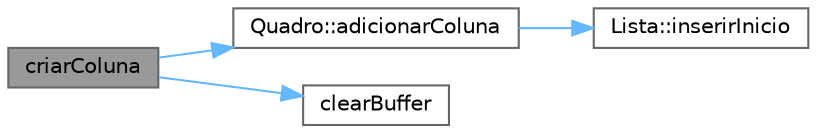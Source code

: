 digraph "criarColuna"
{
 // INTERACTIVE_SVG=YES
 // LATEX_PDF_SIZE
  bgcolor="transparent";
  edge [fontname=Helvetica,fontsize=10,labelfontname=Helvetica,labelfontsize=10];
  node [fontname=Helvetica,fontsize=10,shape=box,height=0.2,width=0.4];
  rankdir="LR";
  Node1 [id="Node000001",label="criarColuna",height=0.2,width=0.4,color="gray40", fillcolor="grey60", style="filled", fontcolor="black",tooltip="Cria e adiciona uma nova coluna ao quadro KanBan."];
  Node1 -> Node2 [id="edge1_Node000001_Node000002",color="steelblue1",style="solid",tooltip=" "];
  Node2 [id="Node000002",label="Quadro::adicionarColuna",height=0.2,width=0.4,color="grey40", fillcolor="white", style="filled",URL="$d1/d13/class_quadro.html#ae21d17fb833175bd68b00970c772fcd3",tooltip="Adiciona uma coluna ao quadro."];
  Node2 -> Node3 [id="edge2_Node000002_Node000003",color="steelblue1",style="solid",tooltip=" "];
  Node3 [id="Node000003",label="Lista::inserirInicio",height=0.2,width=0.4,color="grey40", fillcolor="white", style="filled",URL="$db/dba/class_lista.html#af51fdf08cb850b001a83e43b0a19beab",tooltip="Insere uma coluna no início da lista."];
  Node1 -> Node4 [id="edge3_Node000001_Node000004",color="steelblue1",style="solid",tooltip=" "];
  Node4 [id="Node000004",label="clearBuffer",height=0.2,width=0.4,color="grey40", fillcolor="white", style="filled",URL="$df/d0a/main_8cpp.html#a20bbd4d45e3f01305dd709f5a9cc9952",tooltip="Limpa o buffer do console."];
}
